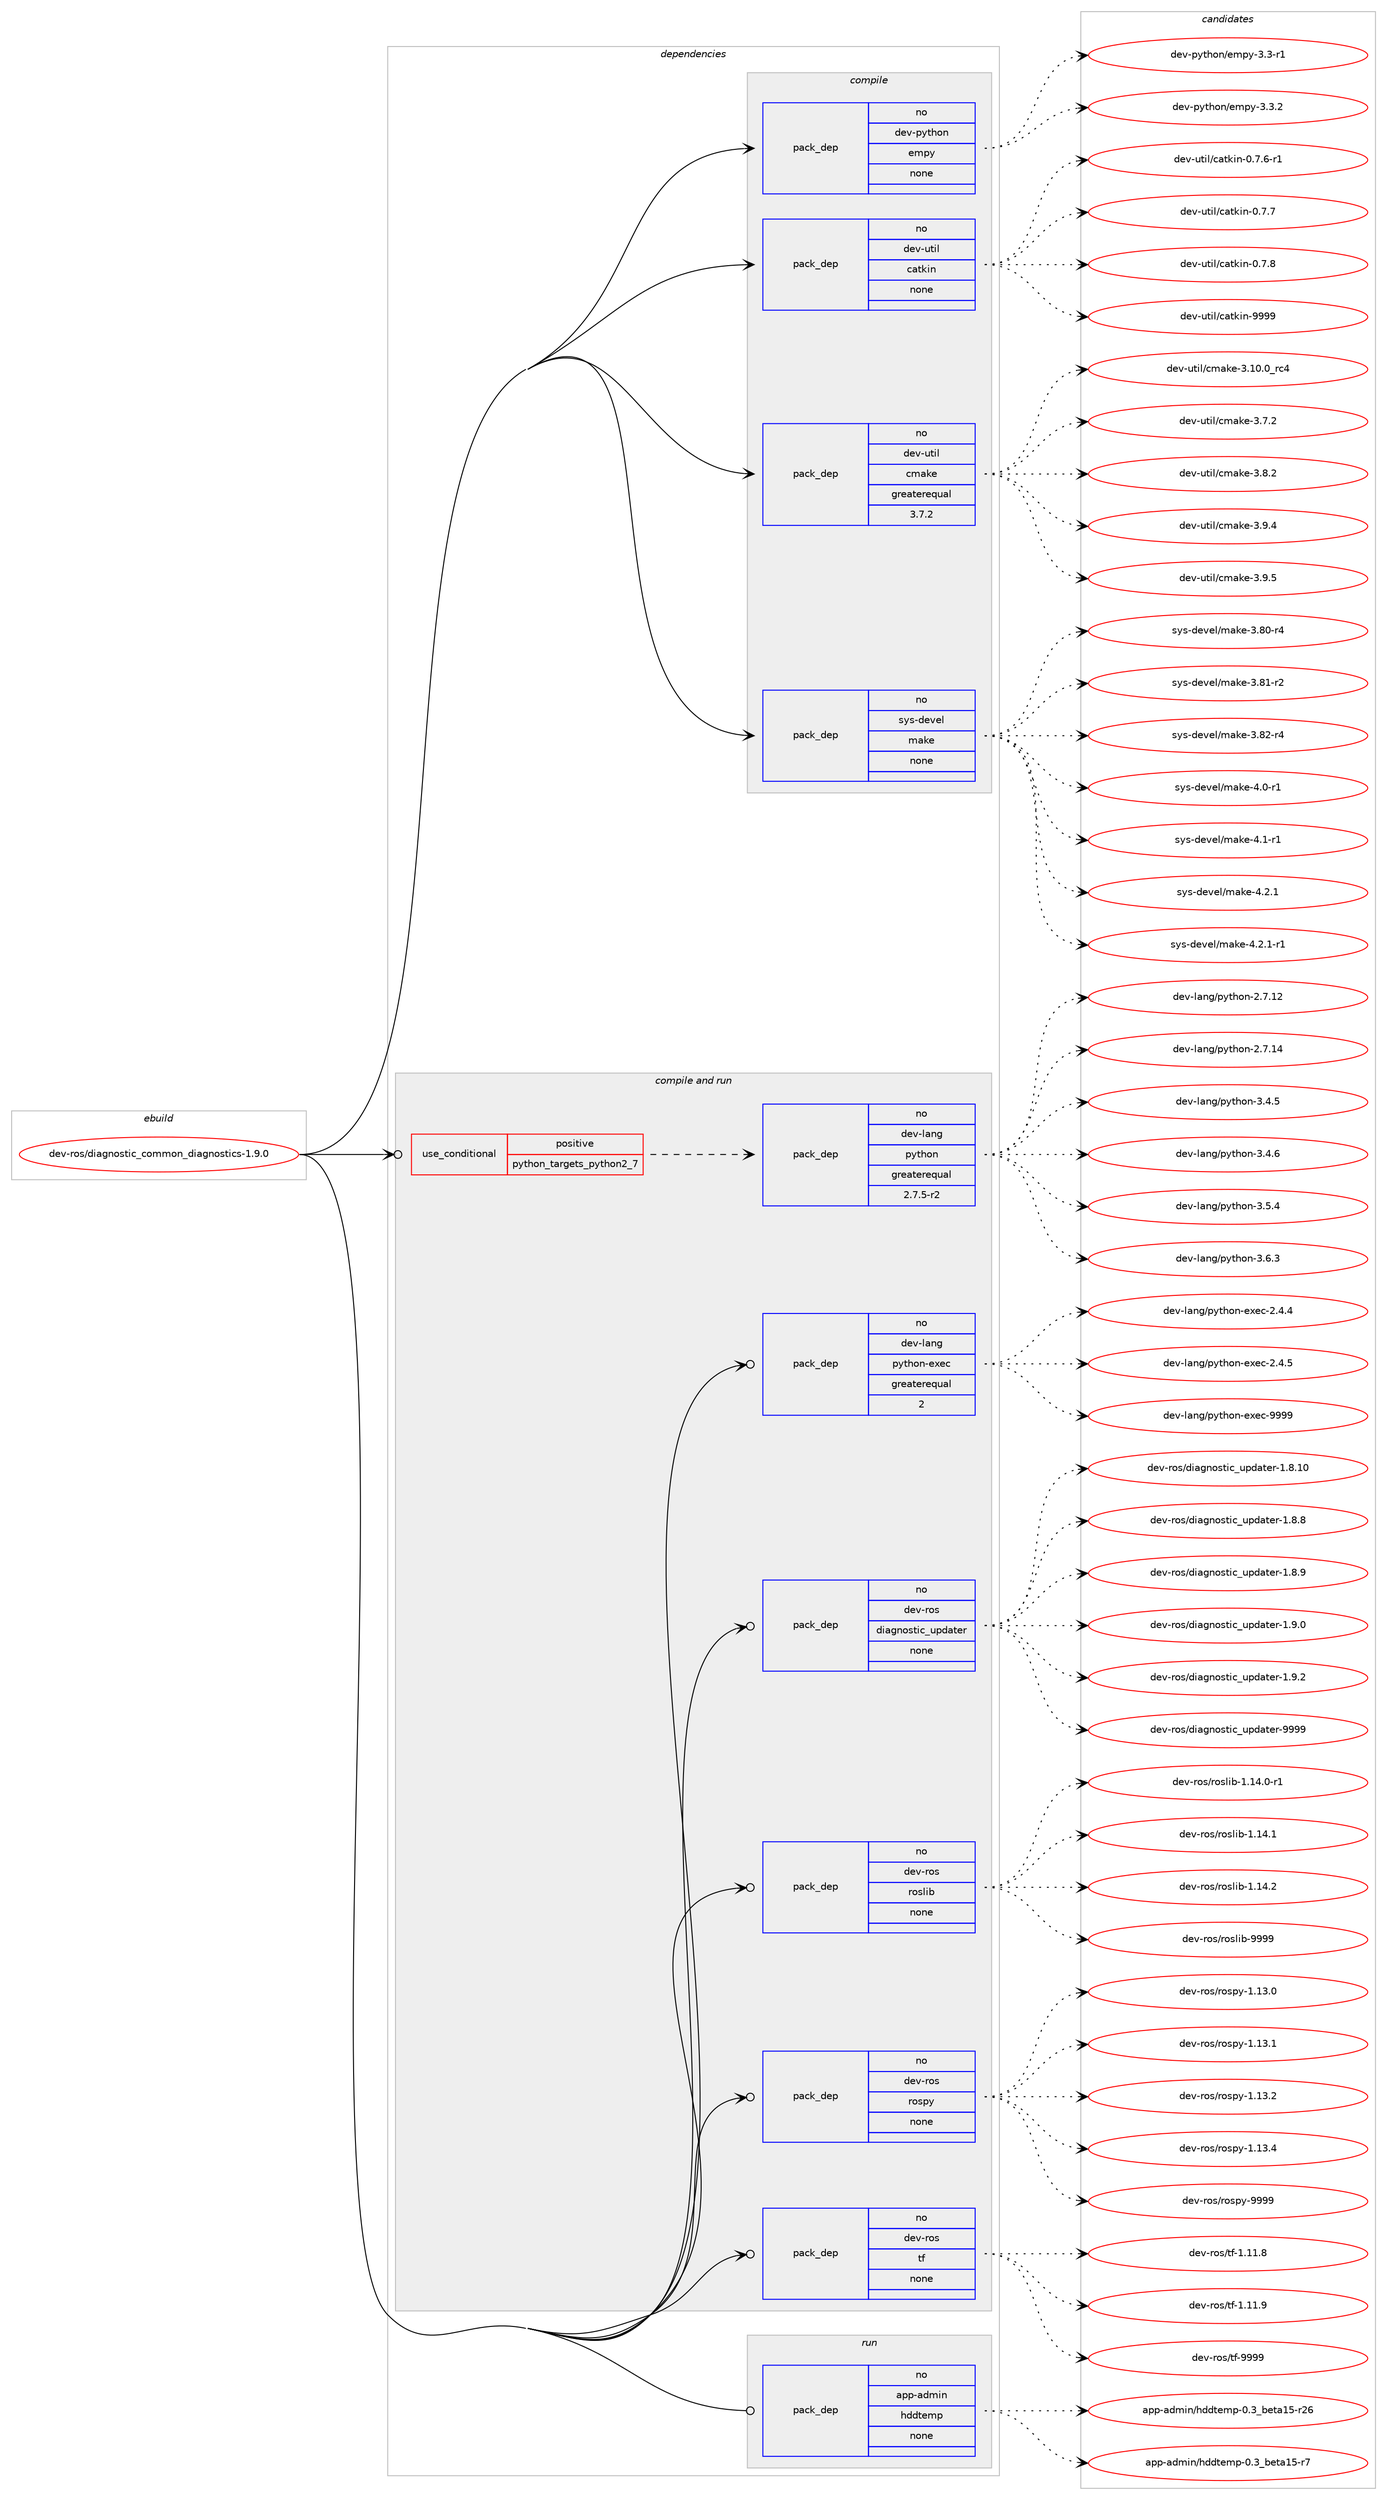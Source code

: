 digraph prolog {

# *************
# Graph options
# *************

newrank=true;
concentrate=true;
compound=true;
graph [rankdir=LR,fontname=Helvetica,fontsize=10,ranksep=1.5];#, ranksep=2.5, nodesep=0.2];
edge  [arrowhead=vee];
node  [fontname=Helvetica,fontsize=10];

# **********
# The ebuild
# **********

subgraph cluster_leftcol {
color=gray;
rank=same;
label=<<i>ebuild</i>>;
id [label="dev-ros/diagnostic_common_diagnostics-1.9.0", color=red, width=4, href="../dev-ros/diagnostic_common_diagnostics-1.9.0.svg"];
}

# ****************
# The dependencies
# ****************

subgraph cluster_midcol {
color=gray;
label=<<i>dependencies</i>>;
subgraph cluster_compile {
fillcolor="#eeeeee";
style=filled;
label=<<i>compile</i>>;
subgraph pack151118 {
dependency200275 [label=<<TABLE BORDER="0" CELLBORDER="1" CELLSPACING="0" CELLPADDING="4" WIDTH="220"><TR><TD ROWSPAN="6" CELLPADDING="30">pack_dep</TD></TR><TR><TD WIDTH="110">no</TD></TR><TR><TD>dev-python</TD></TR><TR><TD>empy</TD></TR><TR><TD>none</TD></TR><TR><TD></TD></TR></TABLE>>, shape=none, color=blue];
}
id:e -> dependency200275:w [weight=20,style="solid",arrowhead="vee"];
subgraph pack151119 {
dependency200276 [label=<<TABLE BORDER="0" CELLBORDER="1" CELLSPACING="0" CELLPADDING="4" WIDTH="220"><TR><TD ROWSPAN="6" CELLPADDING="30">pack_dep</TD></TR><TR><TD WIDTH="110">no</TD></TR><TR><TD>dev-util</TD></TR><TR><TD>catkin</TD></TR><TR><TD>none</TD></TR><TR><TD></TD></TR></TABLE>>, shape=none, color=blue];
}
id:e -> dependency200276:w [weight=20,style="solid",arrowhead="vee"];
subgraph pack151120 {
dependency200277 [label=<<TABLE BORDER="0" CELLBORDER="1" CELLSPACING="0" CELLPADDING="4" WIDTH="220"><TR><TD ROWSPAN="6" CELLPADDING="30">pack_dep</TD></TR><TR><TD WIDTH="110">no</TD></TR><TR><TD>dev-util</TD></TR><TR><TD>cmake</TD></TR><TR><TD>greaterequal</TD></TR><TR><TD>3.7.2</TD></TR></TABLE>>, shape=none, color=blue];
}
id:e -> dependency200277:w [weight=20,style="solid",arrowhead="vee"];
subgraph pack151121 {
dependency200278 [label=<<TABLE BORDER="0" CELLBORDER="1" CELLSPACING="0" CELLPADDING="4" WIDTH="220"><TR><TD ROWSPAN="6" CELLPADDING="30">pack_dep</TD></TR><TR><TD WIDTH="110">no</TD></TR><TR><TD>sys-devel</TD></TR><TR><TD>make</TD></TR><TR><TD>none</TD></TR><TR><TD></TD></TR></TABLE>>, shape=none, color=blue];
}
id:e -> dependency200278:w [weight=20,style="solid",arrowhead="vee"];
}
subgraph cluster_compileandrun {
fillcolor="#eeeeee";
style=filled;
label=<<i>compile and run</i>>;
subgraph cond45170 {
dependency200279 [label=<<TABLE BORDER="0" CELLBORDER="1" CELLSPACING="0" CELLPADDING="4"><TR><TD ROWSPAN="3" CELLPADDING="10">use_conditional</TD></TR><TR><TD>positive</TD></TR><TR><TD>python_targets_python2_7</TD></TR></TABLE>>, shape=none, color=red];
subgraph pack151122 {
dependency200280 [label=<<TABLE BORDER="0" CELLBORDER="1" CELLSPACING="0" CELLPADDING="4" WIDTH="220"><TR><TD ROWSPAN="6" CELLPADDING="30">pack_dep</TD></TR><TR><TD WIDTH="110">no</TD></TR><TR><TD>dev-lang</TD></TR><TR><TD>python</TD></TR><TR><TD>greaterequal</TD></TR><TR><TD>2.7.5-r2</TD></TR></TABLE>>, shape=none, color=blue];
}
dependency200279:e -> dependency200280:w [weight=20,style="dashed",arrowhead="vee"];
}
id:e -> dependency200279:w [weight=20,style="solid",arrowhead="odotvee"];
subgraph pack151123 {
dependency200281 [label=<<TABLE BORDER="0" CELLBORDER="1" CELLSPACING="0" CELLPADDING="4" WIDTH="220"><TR><TD ROWSPAN="6" CELLPADDING="30">pack_dep</TD></TR><TR><TD WIDTH="110">no</TD></TR><TR><TD>dev-lang</TD></TR><TR><TD>python-exec</TD></TR><TR><TD>greaterequal</TD></TR><TR><TD>2</TD></TR></TABLE>>, shape=none, color=blue];
}
id:e -> dependency200281:w [weight=20,style="solid",arrowhead="odotvee"];
subgraph pack151124 {
dependency200282 [label=<<TABLE BORDER="0" CELLBORDER="1" CELLSPACING="0" CELLPADDING="4" WIDTH="220"><TR><TD ROWSPAN="6" CELLPADDING="30">pack_dep</TD></TR><TR><TD WIDTH="110">no</TD></TR><TR><TD>dev-ros</TD></TR><TR><TD>diagnostic_updater</TD></TR><TR><TD>none</TD></TR><TR><TD></TD></TR></TABLE>>, shape=none, color=blue];
}
id:e -> dependency200282:w [weight=20,style="solid",arrowhead="odotvee"];
subgraph pack151125 {
dependency200283 [label=<<TABLE BORDER="0" CELLBORDER="1" CELLSPACING="0" CELLPADDING="4" WIDTH="220"><TR><TD ROWSPAN="6" CELLPADDING="30">pack_dep</TD></TR><TR><TD WIDTH="110">no</TD></TR><TR><TD>dev-ros</TD></TR><TR><TD>roslib</TD></TR><TR><TD>none</TD></TR><TR><TD></TD></TR></TABLE>>, shape=none, color=blue];
}
id:e -> dependency200283:w [weight=20,style="solid",arrowhead="odotvee"];
subgraph pack151126 {
dependency200284 [label=<<TABLE BORDER="0" CELLBORDER="1" CELLSPACING="0" CELLPADDING="4" WIDTH="220"><TR><TD ROWSPAN="6" CELLPADDING="30">pack_dep</TD></TR><TR><TD WIDTH="110">no</TD></TR><TR><TD>dev-ros</TD></TR><TR><TD>rospy</TD></TR><TR><TD>none</TD></TR><TR><TD></TD></TR></TABLE>>, shape=none, color=blue];
}
id:e -> dependency200284:w [weight=20,style="solid",arrowhead="odotvee"];
subgraph pack151127 {
dependency200285 [label=<<TABLE BORDER="0" CELLBORDER="1" CELLSPACING="0" CELLPADDING="4" WIDTH="220"><TR><TD ROWSPAN="6" CELLPADDING="30">pack_dep</TD></TR><TR><TD WIDTH="110">no</TD></TR><TR><TD>dev-ros</TD></TR><TR><TD>tf</TD></TR><TR><TD>none</TD></TR><TR><TD></TD></TR></TABLE>>, shape=none, color=blue];
}
id:e -> dependency200285:w [weight=20,style="solid",arrowhead="odotvee"];
}
subgraph cluster_run {
fillcolor="#eeeeee";
style=filled;
label=<<i>run</i>>;
subgraph pack151128 {
dependency200286 [label=<<TABLE BORDER="0" CELLBORDER="1" CELLSPACING="0" CELLPADDING="4" WIDTH="220"><TR><TD ROWSPAN="6" CELLPADDING="30">pack_dep</TD></TR><TR><TD WIDTH="110">no</TD></TR><TR><TD>app-admin</TD></TR><TR><TD>hddtemp</TD></TR><TR><TD>none</TD></TR><TR><TD></TD></TR></TABLE>>, shape=none, color=blue];
}
id:e -> dependency200286:w [weight=20,style="solid",arrowhead="odot"];
}
}

# **************
# The candidates
# **************

subgraph cluster_choices {
rank=same;
color=gray;
label=<<i>candidates</i>>;

subgraph choice151118 {
color=black;
nodesep=1;
choice1001011184511212111610411111047101109112121455146514511449 [label="dev-python/empy-3.3-r1", color=red, width=4,href="../dev-python/empy-3.3-r1.svg"];
choice1001011184511212111610411111047101109112121455146514650 [label="dev-python/empy-3.3.2", color=red, width=4,href="../dev-python/empy-3.3.2.svg"];
dependency200275:e -> choice1001011184511212111610411111047101109112121455146514511449:w [style=dotted,weight="100"];
dependency200275:e -> choice1001011184511212111610411111047101109112121455146514650:w [style=dotted,weight="100"];
}
subgraph choice151119 {
color=black;
nodesep=1;
choice100101118451171161051084799971161071051104548465546544511449 [label="dev-util/catkin-0.7.6-r1", color=red, width=4,href="../dev-util/catkin-0.7.6-r1.svg"];
choice10010111845117116105108479997116107105110454846554655 [label="dev-util/catkin-0.7.7", color=red, width=4,href="../dev-util/catkin-0.7.7.svg"];
choice10010111845117116105108479997116107105110454846554656 [label="dev-util/catkin-0.7.8", color=red, width=4,href="../dev-util/catkin-0.7.8.svg"];
choice100101118451171161051084799971161071051104557575757 [label="dev-util/catkin-9999", color=red, width=4,href="../dev-util/catkin-9999.svg"];
dependency200276:e -> choice100101118451171161051084799971161071051104548465546544511449:w [style=dotted,weight="100"];
dependency200276:e -> choice10010111845117116105108479997116107105110454846554655:w [style=dotted,weight="100"];
dependency200276:e -> choice10010111845117116105108479997116107105110454846554656:w [style=dotted,weight="100"];
dependency200276:e -> choice100101118451171161051084799971161071051104557575757:w [style=dotted,weight="100"];
}
subgraph choice151120 {
color=black;
nodesep=1;
choice1001011184511711610510847991099710710145514649484648951149952 [label="dev-util/cmake-3.10.0_rc4", color=red, width=4,href="../dev-util/cmake-3.10.0_rc4.svg"];
choice10010111845117116105108479910997107101455146554650 [label="dev-util/cmake-3.7.2", color=red, width=4,href="../dev-util/cmake-3.7.2.svg"];
choice10010111845117116105108479910997107101455146564650 [label="dev-util/cmake-3.8.2", color=red, width=4,href="../dev-util/cmake-3.8.2.svg"];
choice10010111845117116105108479910997107101455146574652 [label="dev-util/cmake-3.9.4", color=red, width=4,href="../dev-util/cmake-3.9.4.svg"];
choice10010111845117116105108479910997107101455146574653 [label="dev-util/cmake-3.9.5", color=red, width=4,href="../dev-util/cmake-3.9.5.svg"];
dependency200277:e -> choice1001011184511711610510847991099710710145514649484648951149952:w [style=dotted,weight="100"];
dependency200277:e -> choice10010111845117116105108479910997107101455146554650:w [style=dotted,weight="100"];
dependency200277:e -> choice10010111845117116105108479910997107101455146564650:w [style=dotted,weight="100"];
dependency200277:e -> choice10010111845117116105108479910997107101455146574652:w [style=dotted,weight="100"];
dependency200277:e -> choice10010111845117116105108479910997107101455146574653:w [style=dotted,weight="100"];
}
subgraph choice151121 {
color=black;
nodesep=1;
choice11512111545100101118101108471099710710145514656484511452 [label="sys-devel/make-3.80-r4", color=red, width=4,href="../sys-devel/make-3.80-r4.svg"];
choice11512111545100101118101108471099710710145514656494511450 [label="sys-devel/make-3.81-r2", color=red, width=4,href="../sys-devel/make-3.81-r2.svg"];
choice11512111545100101118101108471099710710145514656504511452 [label="sys-devel/make-3.82-r4", color=red, width=4,href="../sys-devel/make-3.82-r4.svg"];
choice115121115451001011181011084710997107101455246484511449 [label="sys-devel/make-4.0-r1", color=red, width=4,href="../sys-devel/make-4.0-r1.svg"];
choice115121115451001011181011084710997107101455246494511449 [label="sys-devel/make-4.1-r1", color=red, width=4,href="../sys-devel/make-4.1-r1.svg"];
choice115121115451001011181011084710997107101455246504649 [label="sys-devel/make-4.2.1", color=red, width=4,href="../sys-devel/make-4.2.1.svg"];
choice1151211154510010111810110847109971071014552465046494511449 [label="sys-devel/make-4.2.1-r1", color=red, width=4,href="../sys-devel/make-4.2.1-r1.svg"];
dependency200278:e -> choice11512111545100101118101108471099710710145514656484511452:w [style=dotted,weight="100"];
dependency200278:e -> choice11512111545100101118101108471099710710145514656494511450:w [style=dotted,weight="100"];
dependency200278:e -> choice11512111545100101118101108471099710710145514656504511452:w [style=dotted,weight="100"];
dependency200278:e -> choice115121115451001011181011084710997107101455246484511449:w [style=dotted,weight="100"];
dependency200278:e -> choice115121115451001011181011084710997107101455246494511449:w [style=dotted,weight="100"];
dependency200278:e -> choice115121115451001011181011084710997107101455246504649:w [style=dotted,weight="100"];
dependency200278:e -> choice1151211154510010111810110847109971071014552465046494511449:w [style=dotted,weight="100"];
}
subgraph choice151122 {
color=black;
nodesep=1;
choice10010111845108971101034711212111610411111045504655464950 [label="dev-lang/python-2.7.12", color=red, width=4,href="../dev-lang/python-2.7.12.svg"];
choice10010111845108971101034711212111610411111045504655464952 [label="dev-lang/python-2.7.14", color=red, width=4,href="../dev-lang/python-2.7.14.svg"];
choice100101118451089711010347112121116104111110455146524653 [label="dev-lang/python-3.4.5", color=red, width=4,href="../dev-lang/python-3.4.5.svg"];
choice100101118451089711010347112121116104111110455146524654 [label="dev-lang/python-3.4.6", color=red, width=4,href="../dev-lang/python-3.4.6.svg"];
choice100101118451089711010347112121116104111110455146534652 [label="dev-lang/python-3.5.4", color=red, width=4,href="../dev-lang/python-3.5.4.svg"];
choice100101118451089711010347112121116104111110455146544651 [label="dev-lang/python-3.6.3", color=red, width=4,href="../dev-lang/python-3.6.3.svg"];
dependency200280:e -> choice10010111845108971101034711212111610411111045504655464950:w [style=dotted,weight="100"];
dependency200280:e -> choice10010111845108971101034711212111610411111045504655464952:w [style=dotted,weight="100"];
dependency200280:e -> choice100101118451089711010347112121116104111110455146524653:w [style=dotted,weight="100"];
dependency200280:e -> choice100101118451089711010347112121116104111110455146524654:w [style=dotted,weight="100"];
dependency200280:e -> choice100101118451089711010347112121116104111110455146534652:w [style=dotted,weight="100"];
dependency200280:e -> choice100101118451089711010347112121116104111110455146544651:w [style=dotted,weight="100"];
}
subgraph choice151123 {
color=black;
nodesep=1;
choice1001011184510897110103471121211161041111104510112010199455046524652 [label="dev-lang/python-exec-2.4.4", color=red, width=4,href="../dev-lang/python-exec-2.4.4.svg"];
choice1001011184510897110103471121211161041111104510112010199455046524653 [label="dev-lang/python-exec-2.4.5", color=red, width=4,href="../dev-lang/python-exec-2.4.5.svg"];
choice10010111845108971101034711212111610411111045101120101994557575757 [label="dev-lang/python-exec-9999", color=red, width=4,href="../dev-lang/python-exec-9999.svg"];
dependency200281:e -> choice1001011184510897110103471121211161041111104510112010199455046524652:w [style=dotted,weight="100"];
dependency200281:e -> choice1001011184510897110103471121211161041111104510112010199455046524653:w [style=dotted,weight="100"];
dependency200281:e -> choice10010111845108971101034711212111610411111045101120101994557575757:w [style=dotted,weight="100"];
}
subgraph choice151124 {
color=black;
nodesep=1;
choice10010111845114111115471001059710311011111511610599951171121009711610111445494656464948 [label="dev-ros/diagnostic_updater-1.8.10", color=red, width=4,href="../dev-ros/diagnostic_updater-1.8.10.svg"];
choice100101118451141111154710010597103110111115116105999511711210097116101114454946564656 [label="dev-ros/diagnostic_updater-1.8.8", color=red, width=4,href="../dev-ros/diagnostic_updater-1.8.8.svg"];
choice100101118451141111154710010597103110111115116105999511711210097116101114454946564657 [label="dev-ros/diagnostic_updater-1.8.9", color=red, width=4,href="../dev-ros/diagnostic_updater-1.8.9.svg"];
choice100101118451141111154710010597103110111115116105999511711210097116101114454946574648 [label="dev-ros/diagnostic_updater-1.9.0", color=red, width=4,href="../dev-ros/diagnostic_updater-1.9.0.svg"];
choice100101118451141111154710010597103110111115116105999511711210097116101114454946574650 [label="dev-ros/diagnostic_updater-1.9.2", color=red, width=4,href="../dev-ros/diagnostic_updater-1.9.2.svg"];
choice1001011184511411111547100105971031101111151161059995117112100971161011144557575757 [label="dev-ros/diagnostic_updater-9999", color=red, width=4,href="../dev-ros/diagnostic_updater-9999.svg"];
dependency200282:e -> choice10010111845114111115471001059710311011111511610599951171121009711610111445494656464948:w [style=dotted,weight="100"];
dependency200282:e -> choice100101118451141111154710010597103110111115116105999511711210097116101114454946564656:w [style=dotted,weight="100"];
dependency200282:e -> choice100101118451141111154710010597103110111115116105999511711210097116101114454946564657:w [style=dotted,weight="100"];
dependency200282:e -> choice100101118451141111154710010597103110111115116105999511711210097116101114454946574648:w [style=dotted,weight="100"];
dependency200282:e -> choice100101118451141111154710010597103110111115116105999511711210097116101114454946574650:w [style=dotted,weight="100"];
dependency200282:e -> choice1001011184511411111547100105971031101111151161059995117112100971161011144557575757:w [style=dotted,weight="100"];
}
subgraph choice151125 {
color=black;
nodesep=1;
choice100101118451141111154711411111510810598454946495246484511449 [label="dev-ros/roslib-1.14.0-r1", color=red, width=4,href="../dev-ros/roslib-1.14.0-r1.svg"];
choice10010111845114111115471141111151081059845494649524649 [label="dev-ros/roslib-1.14.1", color=red, width=4,href="../dev-ros/roslib-1.14.1.svg"];
choice10010111845114111115471141111151081059845494649524650 [label="dev-ros/roslib-1.14.2", color=red, width=4,href="../dev-ros/roslib-1.14.2.svg"];
choice1001011184511411111547114111115108105984557575757 [label="dev-ros/roslib-9999", color=red, width=4,href="../dev-ros/roslib-9999.svg"];
dependency200283:e -> choice100101118451141111154711411111510810598454946495246484511449:w [style=dotted,weight="100"];
dependency200283:e -> choice10010111845114111115471141111151081059845494649524649:w [style=dotted,weight="100"];
dependency200283:e -> choice10010111845114111115471141111151081059845494649524650:w [style=dotted,weight="100"];
dependency200283:e -> choice1001011184511411111547114111115108105984557575757:w [style=dotted,weight="100"];
}
subgraph choice151126 {
color=black;
nodesep=1;
choice100101118451141111154711411111511212145494649514648 [label="dev-ros/rospy-1.13.0", color=red, width=4,href="../dev-ros/rospy-1.13.0.svg"];
choice100101118451141111154711411111511212145494649514649 [label="dev-ros/rospy-1.13.1", color=red, width=4,href="../dev-ros/rospy-1.13.1.svg"];
choice100101118451141111154711411111511212145494649514650 [label="dev-ros/rospy-1.13.2", color=red, width=4,href="../dev-ros/rospy-1.13.2.svg"];
choice100101118451141111154711411111511212145494649514652 [label="dev-ros/rospy-1.13.4", color=red, width=4,href="../dev-ros/rospy-1.13.4.svg"];
choice10010111845114111115471141111151121214557575757 [label="dev-ros/rospy-9999", color=red, width=4,href="../dev-ros/rospy-9999.svg"];
dependency200284:e -> choice100101118451141111154711411111511212145494649514648:w [style=dotted,weight="100"];
dependency200284:e -> choice100101118451141111154711411111511212145494649514649:w [style=dotted,weight="100"];
dependency200284:e -> choice100101118451141111154711411111511212145494649514650:w [style=dotted,weight="100"];
dependency200284:e -> choice100101118451141111154711411111511212145494649514652:w [style=dotted,weight="100"];
dependency200284:e -> choice10010111845114111115471141111151121214557575757:w [style=dotted,weight="100"];
}
subgraph choice151127 {
color=black;
nodesep=1;
choice100101118451141111154711610245494649494656 [label="dev-ros/tf-1.11.8", color=red, width=4,href="../dev-ros/tf-1.11.8.svg"];
choice100101118451141111154711610245494649494657 [label="dev-ros/tf-1.11.9", color=red, width=4,href="../dev-ros/tf-1.11.9.svg"];
choice10010111845114111115471161024557575757 [label="dev-ros/tf-9999", color=red, width=4,href="../dev-ros/tf-9999.svg"];
dependency200285:e -> choice100101118451141111154711610245494649494656:w [style=dotted,weight="100"];
dependency200285:e -> choice100101118451141111154711610245494649494657:w [style=dotted,weight="100"];
dependency200285:e -> choice10010111845114111115471161024557575757:w [style=dotted,weight="100"];
}
subgraph choice151128 {
color=black;
nodesep=1;
choice97112112459710010910511047104100100116101109112454846519598101116974953451145054 [label="app-admin/hddtemp-0.3_beta15-r26", color=red, width=4,href="../app-admin/hddtemp-0.3_beta15-r26.svg"];
choice971121124597100109105110471041001001161011091124548465195981011169749534511455 [label="app-admin/hddtemp-0.3_beta15-r7", color=red, width=4,href="../app-admin/hddtemp-0.3_beta15-r7.svg"];
dependency200286:e -> choice97112112459710010910511047104100100116101109112454846519598101116974953451145054:w [style=dotted,weight="100"];
dependency200286:e -> choice971121124597100109105110471041001001161011091124548465195981011169749534511455:w [style=dotted,weight="100"];
}
}

}
